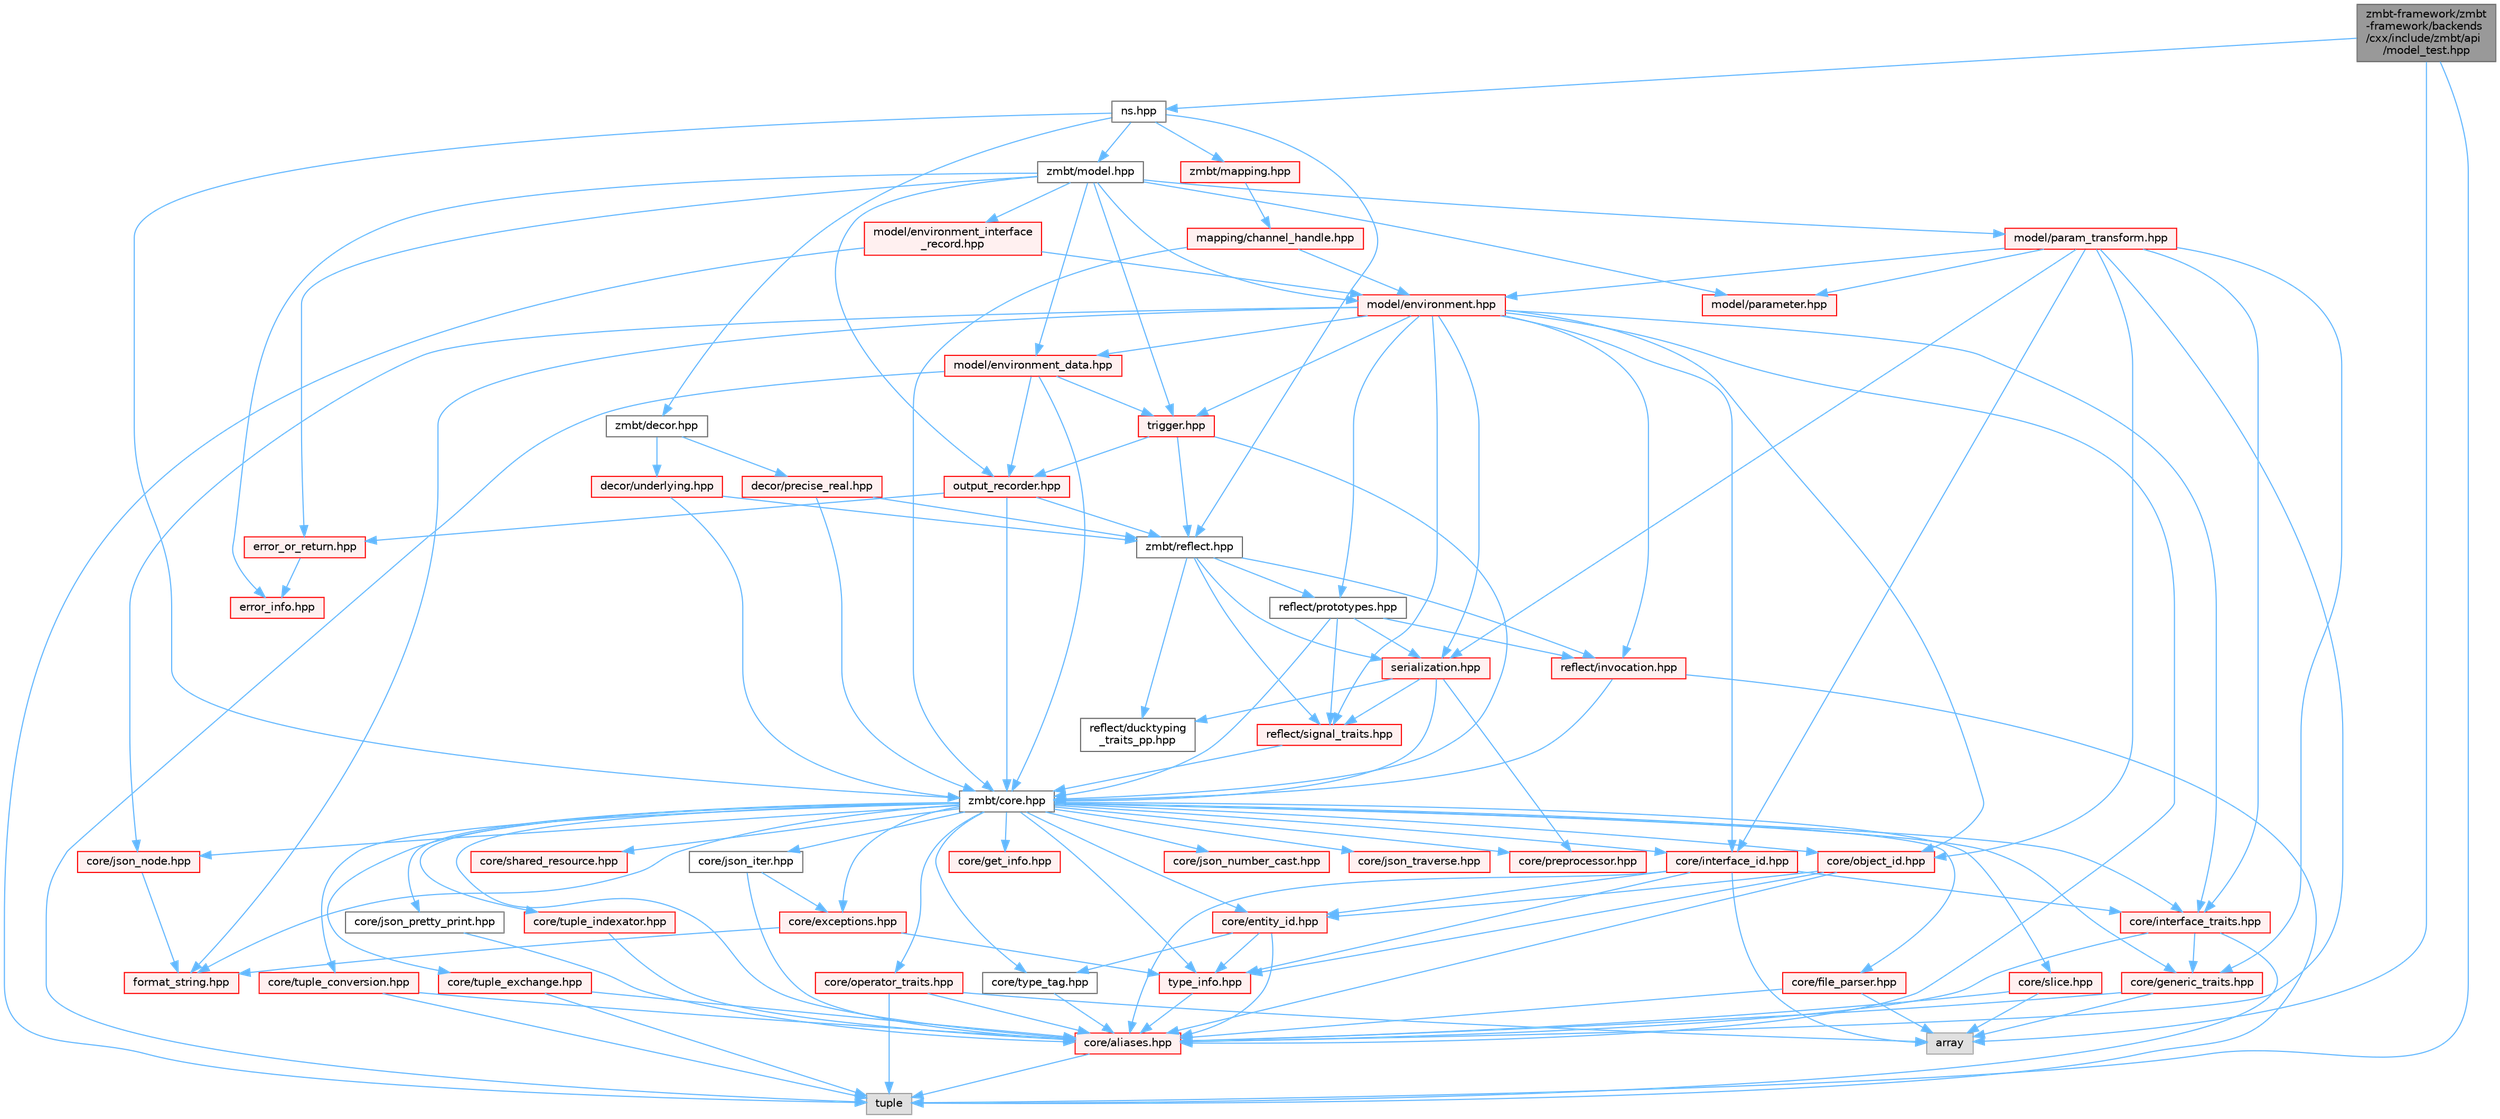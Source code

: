 digraph "zmbt-framework/zmbt-framework/backends/cxx/include/zmbt/api/model_test.hpp"
{
 // LATEX_PDF_SIZE
  bgcolor="transparent";
  edge [fontname=Helvetica,fontsize=10,labelfontname=Helvetica,labelfontsize=10];
  node [fontname=Helvetica,fontsize=10,shape=box,height=0.2,width=0.4];
  Node1 [id="Node000001",label="zmbt-framework/zmbt\l-framework/backends\l/cxx/include/zmbt/api\l/model_test.hpp",height=0.2,width=0.4,color="gray40", fillcolor="grey60", style="filled", fontcolor="black",tooltip=" "];
  Node1 -> Node2 [id="edge1_Node000001_Node000002",color="steelblue1",style="solid",tooltip=" "];
  Node2 [id="Node000002",label="array",height=0.2,width=0.4,color="grey60", fillcolor="#E0E0E0", style="filled",tooltip=" "];
  Node1 -> Node3 [id="edge2_Node000001_Node000003",color="steelblue1",style="solid",tooltip=" "];
  Node3 [id="Node000003",label="tuple",height=0.2,width=0.4,color="grey60", fillcolor="#E0E0E0", style="filled",tooltip=" "];
  Node1 -> Node4 [id="edge3_Node000001_Node000004",color="steelblue1",style="solid",tooltip=" "];
  Node4 [id="Node000004",label="ns.hpp",height=0.2,width=0.4,color="grey40", fillcolor="white", style="filled",URL="$ns_8hpp.html",tooltip=" "];
  Node4 -> Node5 [id="edge4_Node000004_Node000005",color="steelblue1",style="solid",tooltip=" "];
  Node5 [id="Node000005",label="zmbt/core.hpp",height=0.2,width=0.4,color="grey40", fillcolor="white", style="filled",URL="$core_8hpp.html",tooltip=" "];
  Node5 -> Node6 [id="edge5_Node000005_Node000006",color="steelblue1",style="solid",tooltip=" "];
  Node6 [id="Node000006",label="core/aliases.hpp",height=0.2,width=0.4,color="red", fillcolor="#FFF0F0", style="filled",URL="$aliases_8hpp.html",tooltip=" "];
  Node6 -> Node3 [id="edge6_Node000006_Node000003",color="steelblue1",style="solid",tooltip=" "];
  Node5 -> Node10 [id="edge7_Node000005_Node000010",color="steelblue1",style="solid",tooltip=" "];
  Node10 [id="Node000010",label="core/exceptions.hpp",height=0.2,width=0.4,color="red", fillcolor="#FFF0F0", style="filled",URL="$core_2exceptions_8hpp.html",tooltip=" "];
  Node10 -> Node12 [id="edge8_Node000010_Node000012",color="steelblue1",style="solid",tooltip=" "];
  Node12 [id="Node000012",label="format_string.hpp",height=0.2,width=0.4,color="red", fillcolor="#FFF0F0", style="filled",URL="$format__string_8hpp.html",tooltip=" "];
  Node10 -> Node16 [id="edge9_Node000010_Node000016",color="steelblue1",style="solid",tooltip=" "];
  Node16 [id="Node000016",label="type_info.hpp",height=0.2,width=0.4,color="red", fillcolor="#FFF0F0", style="filled",URL="$type__info_8hpp.html",tooltip=" "];
  Node16 -> Node6 [id="edge10_Node000016_Node000006",color="steelblue1",style="solid",tooltip=" "];
  Node5 -> Node18 [id="edge11_Node000005_Node000018",color="steelblue1",style="solid",tooltip=" "];
  Node18 [id="Node000018",label="core/file_parser.hpp",height=0.2,width=0.4,color="red", fillcolor="#FFF0F0", style="filled",URL="$file__parser_8hpp.html",tooltip=" "];
  Node18 -> Node2 [id="edge12_Node000018_Node000002",color="steelblue1",style="solid",tooltip=" "];
  Node18 -> Node6 [id="edge13_Node000018_Node000006",color="steelblue1",style="solid",tooltip=" "];
  Node5 -> Node12 [id="edge14_Node000005_Node000012",color="steelblue1",style="solid",tooltip=" "];
  Node5 -> Node19 [id="edge15_Node000005_Node000019",color="steelblue1",style="solid",tooltip=" "];
  Node19 [id="Node000019",label="core/generic_traits.hpp",height=0.2,width=0.4,color="red", fillcolor="#FFF0F0", style="filled",URL="$generic__traits_8hpp.html",tooltip=" "];
  Node19 -> Node2 [id="edge16_Node000019_Node000002",color="steelblue1",style="solid",tooltip=" "];
  Node19 -> Node6 [id="edge17_Node000019_Node000006",color="steelblue1",style="solid",tooltip=" "];
  Node5 -> Node20 [id="edge18_Node000005_Node000020",color="steelblue1",style="solid",tooltip=" "];
  Node20 [id="Node000020",label="core/get_info.hpp",height=0.2,width=0.4,color="red", fillcolor="#FFF0F0", style="filled",URL="$get__info_8hpp.html",tooltip=" "];
  Node5 -> Node22 [id="edge19_Node000005_Node000022",color="steelblue1",style="solid",tooltip=" "];
  Node22 [id="Node000022",label="core/interface_traits.hpp",height=0.2,width=0.4,color="red", fillcolor="#FFF0F0", style="filled",URL="$interface__traits_8hpp.html",tooltip=" "];
  Node22 -> Node3 [id="edge20_Node000022_Node000003",color="steelblue1",style="solid",tooltip=" "];
  Node22 -> Node6 [id="edge21_Node000022_Node000006",color="steelblue1",style="solid",tooltip=" "];
  Node22 -> Node19 [id="edge22_Node000022_Node000019",color="steelblue1",style="solid",tooltip=" "];
  Node5 -> Node24 [id="edge23_Node000005_Node000024",color="steelblue1",style="solid",tooltip=" "];
  Node24 [id="Node000024",label="core/json_iter.hpp",height=0.2,width=0.4,color="grey40", fillcolor="white", style="filled",URL="$json__iter_8hpp.html",tooltip=" "];
  Node24 -> Node6 [id="edge24_Node000024_Node000006",color="steelblue1",style="solid",tooltip=" "];
  Node24 -> Node10 [id="edge25_Node000024_Node000010",color="steelblue1",style="solid",tooltip=" "];
  Node5 -> Node25 [id="edge26_Node000005_Node000025",color="steelblue1",style="solid",tooltip=" "];
  Node25 [id="Node000025",label="core/json_node.hpp",height=0.2,width=0.4,color="red", fillcolor="#FFF0F0", style="filled",URL="$json__node_8hpp.html",tooltip=" "];
  Node25 -> Node12 [id="edge27_Node000025_Node000012",color="steelblue1",style="solid",tooltip=" "];
  Node5 -> Node29 [id="edge28_Node000005_Node000029",color="steelblue1",style="solid",tooltip=" "];
  Node29 [id="Node000029",label="core/json_number_cast.hpp",height=0.2,width=0.4,color="red", fillcolor="#FFF0F0", style="filled",URL="$json__number__cast_8hpp.html",tooltip=" "];
  Node5 -> Node30 [id="edge29_Node000005_Node000030",color="steelblue1",style="solid",tooltip=" "];
  Node30 [id="Node000030",label="core/json_traverse.hpp",height=0.2,width=0.4,color="red", fillcolor="#FFF0F0", style="filled",URL="$json__traverse_8hpp.html",tooltip=" "];
  Node5 -> Node31 [id="edge30_Node000005_Node000031",color="steelblue1",style="solid",tooltip=" "];
  Node31 [id="Node000031",label="core/json_pretty_print.hpp",height=0.2,width=0.4,color="grey40", fillcolor="white", style="filled",URL="$json__pretty__print_8hpp.html",tooltip=" "];
  Node31 -> Node6 [id="edge31_Node000031_Node000006",color="steelblue1",style="solid",tooltip=" "];
  Node5 -> Node32 [id="edge32_Node000005_Node000032",color="steelblue1",style="solid",tooltip=" "];
  Node32 [id="Node000032",label="core/slice.hpp",height=0.2,width=0.4,color="red", fillcolor="#FFF0F0", style="filled",URL="$slice_8hpp.html",tooltip=" "];
  Node32 -> Node2 [id="edge33_Node000032_Node000002",color="steelblue1",style="solid",tooltip=" "];
  Node32 -> Node6 [id="edge34_Node000032_Node000006",color="steelblue1",style="solid",tooltip=" "];
  Node5 -> Node33 [id="edge35_Node000005_Node000033",color="steelblue1",style="solid",tooltip=" "];
  Node33 [id="Node000033",label="core/preprocessor.hpp",height=0.2,width=0.4,color="red", fillcolor="#FFF0F0", style="filled",URL="$preprocessor_8hpp.html",tooltip="type traits to check serialization compatibility"];
  Node5 -> Node35 [id="edge36_Node000005_Node000035",color="steelblue1",style="solid",tooltip=" "];
  Node35 [id="Node000035",label="core/operator_traits.hpp",height=0.2,width=0.4,color="red", fillcolor="#FFF0F0", style="filled",URL="$operator__traits_8hpp.html",tooltip=" "];
  Node35 -> Node2 [id="edge37_Node000035_Node000002",color="steelblue1",style="solid",tooltip=" "];
  Node35 -> Node3 [id="edge38_Node000035_Node000003",color="steelblue1",style="solid",tooltip=" "];
  Node35 -> Node6 [id="edge39_Node000035_Node000006",color="steelblue1",style="solid",tooltip=" "];
  Node5 -> Node42 [id="edge40_Node000005_Node000042",color="steelblue1",style="solid",tooltip=" "];
  Node42 [id="Node000042",label="core/shared_resource.hpp",height=0.2,width=0.4,color="red", fillcolor="#FFF0F0", style="filled",URL="$shared__resource_8hpp.html",tooltip=" "];
  Node5 -> Node43 [id="edge41_Node000005_Node000043",color="steelblue1",style="solid",tooltip=" "];
  Node43 [id="Node000043",label="core/tuple_conversion.hpp",height=0.2,width=0.4,color="red", fillcolor="#FFF0F0", style="filled",URL="$tuple__conversion_8hpp.html",tooltip=" "];
  Node43 -> Node3 [id="edge42_Node000043_Node000003",color="steelblue1",style="solid",tooltip=" "];
  Node43 -> Node6 [id="edge43_Node000043_Node000006",color="steelblue1",style="solid",tooltip=" "];
  Node5 -> Node44 [id="edge44_Node000005_Node000044",color="steelblue1",style="solid",tooltip=" "];
  Node44 [id="Node000044",label="core/tuple_exchange.hpp",height=0.2,width=0.4,color="red", fillcolor="#FFF0F0", style="filled",URL="$tuple__exchange_8hpp.html",tooltip=" "];
  Node44 -> Node3 [id="edge45_Node000044_Node000003",color="steelblue1",style="solid",tooltip=" "];
  Node44 -> Node6 [id="edge46_Node000044_Node000006",color="steelblue1",style="solid",tooltip=" "];
  Node5 -> Node45 [id="edge47_Node000005_Node000045",color="steelblue1",style="solid",tooltip=" "];
  Node45 [id="Node000045",label="core/tuple_indexator.hpp",height=0.2,width=0.4,color="red", fillcolor="#FFF0F0", style="filled",URL="$tuple__indexator_8hpp.html",tooltip=" "];
  Node45 -> Node6 [id="edge48_Node000045_Node000006",color="steelblue1",style="solid",tooltip=" "];
  Node5 -> Node16 [id="edge49_Node000005_Node000016",color="steelblue1",style="solid",tooltip=" "];
  Node5 -> Node46 [id="edge50_Node000005_Node000046",color="steelblue1",style="solid",tooltip=" "];
  Node46 [id="Node000046",label="core/type_tag.hpp",height=0.2,width=0.4,color="grey40", fillcolor="white", style="filled",URL="$type__tag_8hpp.html",tooltip=" "];
  Node46 -> Node6 [id="edge51_Node000046_Node000006",color="steelblue1",style="solid",tooltip=" "];
  Node5 -> Node47 [id="edge52_Node000005_Node000047",color="steelblue1",style="solid",tooltip=" "];
  Node47 [id="Node000047",label="core/entity_id.hpp",height=0.2,width=0.4,color="red", fillcolor="#FFF0F0", style="filled",URL="$entity__id_8hpp.html",tooltip=" "];
  Node47 -> Node6 [id="edge53_Node000047_Node000006",color="steelblue1",style="solid",tooltip=" "];
  Node47 -> Node46 [id="edge54_Node000047_Node000046",color="steelblue1",style="solid",tooltip=" "];
  Node47 -> Node16 [id="edge55_Node000047_Node000016",color="steelblue1",style="solid",tooltip=" "];
  Node5 -> Node50 [id="edge56_Node000005_Node000050",color="steelblue1",style="solid",tooltip=" "];
  Node50 [id="Node000050",label="core/interface_id.hpp",height=0.2,width=0.4,color="red", fillcolor="#FFF0F0", style="filled",URL="$interface__id_8hpp.html",tooltip=" "];
  Node50 -> Node2 [id="edge57_Node000050_Node000002",color="steelblue1",style="solid",tooltip=" "];
  Node50 -> Node6 [id="edge58_Node000050_Node000006",color="steelblue1",style="solid",tooltip=" "];
  Node50 -> Node47 [id="edge59_Node000050_Node000047",color="steelblue1",style="solid",tooltip=" "];
  Node50 -> Node22 [id="edge60_Node000050_Node000022",color="steelblue1",style="solid",tooltip=" "];
  Node50 -> Node16 [id="edge61_Node000050_Node000016",color="steelblue1",style="solid",tooltip=" "];
  Node5 -> Node54 [id="edge62_Node000005_Node000054",color="steelblue1",style="solid",tooltip=" "];
  Node54 [id="Node000054",label="core/object_id.hpp",height=0.2,width=0.4,color="red", fillcolor="#FFF0F0", style="filled",URL="$object__id_8hpp.html",tooltip=" "];
  Node54 -> Node6 [id="edge63_Node000054_Node000006",color="steelblue1",style="solid",tooltip=" "];
  Node54 -> Node47 [id="edge64_Node000054_Node000047",color="steelblue1",style="solid",tooltip=" "];
  Node54 -> Node16 [id="edge65_Node000054_Node000016",color="steelblue1",style="solid",tooltip=" "];
  Node4 -> Node55 [id="edge66_Node000004_Node000055",color="steelblue1",style="solid",tooltip=" "];
  Node55 [id="Node000055",label="zmbt/reflect.hpp",height=0.2,width=0.4,color="grey40", fillcolor="white", style="filled",URL="$reflect_8hpp.html",tooltip=" "];
  Node55 -> Node56 [id="edge67_Node000055_Node000056",color="steelblue1",style="solid",tooltip=" "];
  Node56 [id="Node000056",label="reflect/ducktyping\l_traits_pp.hpp",height=0.2,width=0.4,color="grey40", fillcolor="white", style="filled",URL="$ducktyping__traits__pp_8hpp.html",tooltip=" "];
  Node55 -> Node57 [id="edge68_Node000055_Node000057",color="steelblue1",style="solid",tooltip=" "];
  Node57 [id="Node000057",label="reflect/signal_traits.hpp",height=0.2,width=0.4,color="red", fillcolor="#FFF0F0", style="filled",URL="$signal__traits_8hpp.html",tooltip=" "];
  Node57 -> Node5 [id="edge69_Node000057_Node000005",color="steelblue1",style="solid",tooltip=" "];
  Node55 -> Node58 [id="edge70_Node000055_Node000058",color="steelblue1",style="solid",tooltip=" "];
  Node58 [id="Node000058",label="reflect/invocation.hpp",height=0.2,width=0.4,color="red", fillcolor="#FFF0F0", style="filled",URL="$invocation_8hpp.html",tooltip=" "];
  Node58 -> Node3 [id="edge71_Node000058_Node000003",color="steelblue1",style="solid",tooltip=" "];
  Node58 -> Node5 [id="edge72_Node000058_Node000005",color="steelblue1",style="solid",tooltip=" "];
  Node55 -> Node59 [id="edge73_Node000055_Node000059",color="steelblue1",style="solid",tooltip=" "];
  Node59 [id="Node000059",label="reflect/prototypes.hpp",height=0.2,width=0.4,color="grey40", fillcolor="white", style="filled",URL="$prototypes_8hpp.html",tooltip=" "];
  Node59 -> Node5 [id="edge74_Node000059_Node000005",color="steelblue1",style="solid",tooltip=" "];
  Node59 -> Node57 [id="edge75_Node000059_Node000057",color="steelblue1",style="solid",tooltip=" "];
  Node59 -> Node60 [id="edge76_Node000059_Node000060",color="steelblue1",style="solid",tooltip=" "];
  Node60 [id="Node000060",label="serialization.hpp",height=0.2,width=0.4,color="red", fillcolor="#FFF0F0", style="filled",URL="$serialization_8hpp.html",tooltip=" "];
  Node60 -> Node33 [id="edge77_Node000060_Node000033",color="steelblue1",style="solid",tooltip=" "];
  Node60 -> Node5 [id="edge78_Node000060_Node000005",color="steelblue1",style="solid",tooltip=" "];
  Node60 -> Node56 [id="edge79_Node000060_Node000056",color="steelblue1",style="solid",tooltip=" "];
  Node60 -> Node57 [id="edge80_Node000060_Node000057",color="steelblue1",style="solid",tooltip=" "];
  Node59 -> Node58 [id="edge81_Node000059_Node000058",color="steelblue1",style="solid",tooltip=" "];
  Node55 -> Node60 [id="edge82_Node000055_Node000060",color="steelblue1",style="solid",tooltip=" "];
  Node4 -> Node64 [id="edge83_Node000004_Node000064",color="steelblue1",style="solid",tooltip=" "];
  Node64 [id="Node000064",label="zmbt/model.hpp",height=0.2,width=0.4,color="grey40", fillcolor="white", style="filled",URL="$model_8hpp.html",tooltip=" "];
  Node64 -> Node65 [id="edge84_Node000064_Node000065",color="steelblue1",style="solid",tooltip=" "];
  Node65 [id="Node000065",label="model/environment_data.hpp",height=0.2,width=0.4,color="red", fillcolor="#FFF0F0", style="filled",URL="$environment__data_8hpp.html",tooltip=" "];
  Node65 -> Node3 [id="edge85_Node000065_Node000003",color="steelblue1",style="solid",tooltip=" "];
  Node65 -> Node5 [id="edge86_Node000065_Node000005",color="steelblue1",style="solid",tooltip=" "];
  Node65 -> Node69 [id="edge87_Node000065_Node000069",color="steelblue1",style="solid",tooltip=" "];
  Node69 [id="Node000069",label="trigger.hpp",height=0.2,width=0.4,color="red", fillcolor="#FFF0F0", style="filled",URL="$trigger_8hpp.html",tooltip=" "];
  Node69 -> Node5 [id="edge88_Node000069_Node000005",color="steelblue1",style="solid",tooltip=" "];
  Node69 -> Node55 [id="edge89_Node000069_Node000055",color="steelblue1",style="solid",tooltip=" "];
  Node69 -> Node70 [id="edge90_Node000069_Node000070",color="steelblue1",style="solid",tooltip=" "];
  Node70 [id="Node000070",label="output_recorder.hpp",height=0.2,width=0.4,color="red", fillcolor="#FFF0F0", style="filled",URL="$output__recorder_8hpp.html",tooltip=" "];
  Node70 -> Node5 [id="edge91_Node000070_Node000005",color="steelblue1",style="solid",tooltip=" "];
  Node70 -> Node55 [id="edge92_Node000070_Node000055",color="steelblue1",style="solid",tooltip=" "];
  Node70 -> Node80 [id="edge93_Node000070_Node000080",color="steelblue1",style="solid",tooltip=" "];
  Node80 [id="Node000080",label="error_or_return.hpp",height=0.2,width=0.4,color="red", fillcolor="#FFF0F0", style="filled",URL="$error__or__return_8hpp.html",tooltip=" "];
  Node80 -> Node83 [id="edge94_Node000080_Node000083",color="steelblue1",style="solid",tooltip=" "];
  Node83 [id="Node000083",label="error_info.hpp",height=0.2,width=0.4,color="red", fillcolor="#FFF0F0", style="filled",URL="$error__info_8hpp.html",tooltip=" "];
  Node65 -> Node70 [id="edge95_Node000065_Node000070",color="steelblue1",style="solid",tooltip=" "];
  Node64 -> Node109 [id="edge96_Node000064_Node000109",color="steelblue1",style="solid",tooltip=" "];
  Node109 [id="Node000109",label="model/environment.hpp",height=0.2,width=0.4,color="red", fillcolor="#FFF0F0", style="filled",URL="$environment_8hpp.html",tooltip=" "];
  Node109 -> Node6 [id="edge97_Node000109_Node000006",color="steelblue1",style="solid",tooltip=" "];
  Node109 -> Node12 [id="edge98_Node000109_Node000012",color="steelblue1",style="solid",tooltip=" "];
  Node109 -> Node50 [id="edge99_Node000109_Node000050",color="steelblue1",style="solid",tooltip=" "];
  Node109 -> Node22 [id="edge100_Node000109_Node000022",color="steelblue1",style="solid",tooltip=" "];
  Node109 -> Node25 [id="edge101_Node000109_Node000025",color="steelblue1",style="solid",tooltip=" "];
  Node109 -> Node54 [id="edge102_Node000109_Node000054",color="steelblue1",style="solid",tooltip=" "];
  Node109 -> Node57 [id="edge103_Node000109_Node000057",color="steelblue1",style="solid",tooltip=" "];
  Node109 -> Node58 [id="edge104_Node000109_Node000058",color="steelblue1",style="solid",tooltip=" "];
  Node109 -> Node59 [id="edge105_Node000109_Node000059",color="steelblue1",style="solid",tooltip=" "];
  Node109 -> Node60 [id="edge106_Node000109_Node000060",color="steelblue1",style="solid",tooltip=" "];
  Node109 -> Node65 [id="edge107_Node000109_Node000065",color="steelblue1",style="solid",tooltip=" "];
  Node109 -> Node69 [id="edge108_Node000109_Node000069",color="steelblue1",style="solid",tooltip=" "];
  Node64 -> Node115 [id="edge109_Node000064_Node000115",color="steelblue1",style="solid",tooltip=" "];
  Node115 [id="Node000115",label="model/environment_interface\l_record.hpp",height=0.2,width=0.4,color="red", fillcolor="#FFF0F0", style="filled",URL="$environment__interface__record_8hpp.html",tooltip=" "];
  Node115 -> Node3 [id="edge110_Node000115_Node000003",color="steelblue1",style="solid",tooltip=" "];
  Node115 -> Node109 [id="edge111_Node000115_Node000109",color="steelblue1",style="solid",tooltip=" "];
  Node64 -> Node83 [id="edge112_Node000064_Node000083",color="steelblue1",style="solid",tooltip=" "];
  Node64 -> Node80 [id="edge113_Node000064_Node000080",color="steelblue1",style="solid",tooltip=" "];
  Node64 -> Node70 [id="edge114_Node000064_Node000070",color="steelblue1",style="solid",tooltip=" "];
  Node64 -> Node69 [id="edge115_Node000064_Node000069",color="steelblue1",style="solid",tooltip=" "];
  Node64 -> Node116 [id="edge116_Node000064_Node000116",color="steelblue1",style="solid",tooltip=" "];
  Node116 [id="Node000116",label="model/parameter.hpp",height=0.2,width=0.4,color="red", fillcolor="#FFF0F0", style="filled",URL="$parameter_8hpp.html",tooltip=" "];
  Node64 -> Node117 [id="edge117_Node000064_Node000117",color="steelblue1",style="solid",tooltip=" "];
  Node117 [id="Node000117",label="model/param_transform.hpp",height=0.2,width=0.4,color="red", fillcolor="#FFF0F0", style="filled",URL="$param__transform_8hpp.html",tooltip=" "];
  Node117 -> Node6 [id="edge118_Node000117_Node000006",color="steelblue1",style="solid",tooltip=" "];
  Node117 -> Node19 [id="edge119_Node000117_Node000019",color="steelblue1",style="solid",tooltip=" "];
  Node117 -> Node50 [id="edge120_Node000117_Node000050",color="steelblue1",style="solid",tooltip=" "];
  Node117 -> Node22 [id="edge121_Node000117_Node000022",color="steelblue1",style="solid",tooltip=" "];
  Node117 -> Node54 [id="edge122_Node000117_Node000054",color="steelblue1",style="solid",tooltip=" "];
  Node117 -> Node116 [id="edge123_Node000117_Node000116",color="steelblue1",style="solid",tooltip=" "];
  Node117 -> Node60 [id="edge124_Node000117_Node000060",color="steelblue1",style="solid",tooltip=" "];
  Node117 -> Node109 [id="edge125_Node000117_Node000109",color="steelblue1",style="solid",tooltip=" "];
  Node4 -> Node120 [id="edge126_Node000004_Node000120",color="steelblue1",style="solid",tooltip=" "];
  Node120 [id="Node000120",label="zmbt/decor.hpp",height=0.2,width=0.4,color="grey40", fillcolor="white", style="filled",URL="$decor_8hpp.html",tooltip=" "];
  Node120 -> Node121 [id="edge127_Node000120_Node000121",color="steelblue1",style="solid",tooltip=" "];
  Node121 [id="Node000121",label="decor/precise_real.hpp",height=0.2,width=0.4,color="red", fillcolor="#FFF0F0", style="filled",URL="$precise__real_8hpp.html",tooltip=" "];
  Node121 -> Node5 [id="edge128_Node000121_Node000005",color="steelblue1",style="solid",tooltip=" "];
  Node121 -> Node55 [id="edge129_Node000121_Node000055",color="steelblue1",style="solid",tooltip=" "];
  Node120 -> Node124 [id="edge130_Node000120_Node000124",color="steelblue1",style="solid",tooltip=" "];
  Node124 [id="Node000124",label="decor/underlying.hpp",height=0.2,width=0.4,color="red", fillcolor="#FFF0F0", style="filled",URL="$underlying_8hpp.html",tooltip=" "];
  Node124 -> Node5 [id="edge131_Node000124_Node000005",color="steelblue1",style="solid",tooltip=" "];
  Node124 -> Node55 [id="edge132_Node000124_Node000055",color="steelblue1",style="solid",tooltip=" "];
  Node4 -> Node125 [id="edge133_Node000004_Node000125",color="steelblue1",style="solid",tooltip=" "];
  Node125 [id="Node000125",label="zmbt/mapping.hpp",height=0.2,width=0.4,color="red", fillcolor="#FFF0F0", style="filled",URL="$mapping_8hpp.html",tooltip=" "];
  Node125 -> Node126 [id="edge134_Node000125_Node000126",color="steelblue1",style="solid",tooltip=" "];
  Node126 [id="Node000126",label="mapping/channel_handle.hpp",height=0.2,width=0.4,color="red", fillcolor="#FFF0F0", style="filled",URL="$channel__handle_8hpp.html",tooltip=" "];
  Node126 -> Node5 [id="edge135_Node000126_Node000005",color="steelblue1",style="solid",tooltip=" "];
  Node126 -> Node109 [id="edge136_Node000126_Node000109",color="steelblue1",style="solid",tooltip=" "];
}
